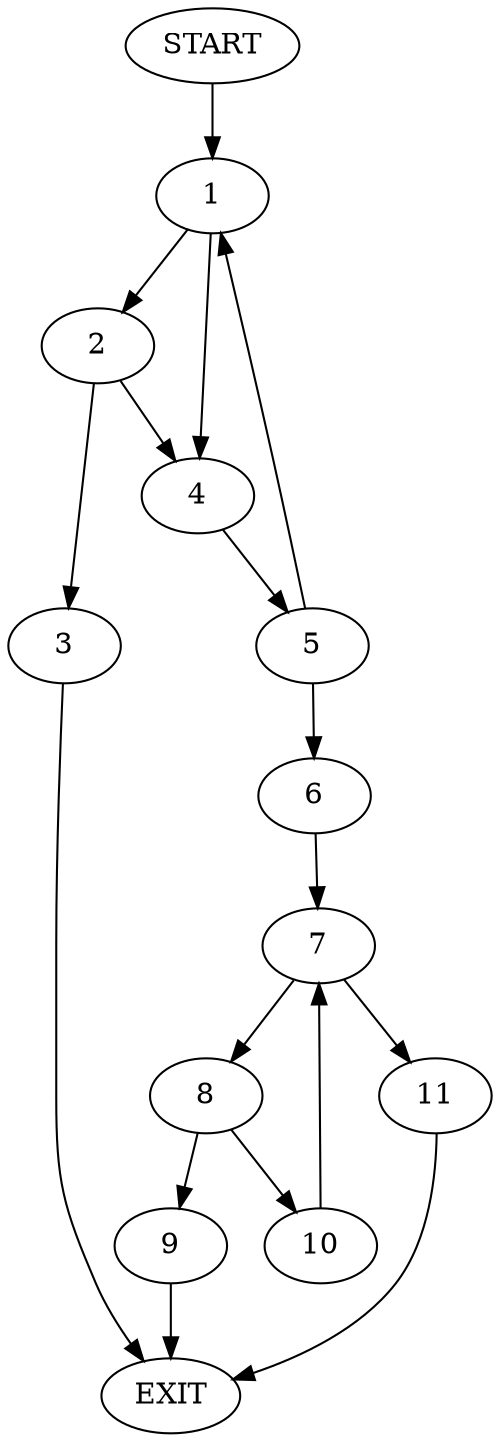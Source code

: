 digraph { 
0 [label="START"];
1;
2;
3;
4;
5;
6;
7;
8;
9;
10;
11;
12[label="EXIT"];
0 -> 1;
1 -> 2;
1 -> 4;
2 -> 3;
2 -> 4;
3 -> 12;
4 -> 5;
5 -> 1;
5 -> 6;
6 -> 7;
7 -> 8;
7 -> 11;
8 -> 9;
8 -> 10;
9 -> 12;
10 -> 7;
11 -> 12;
}